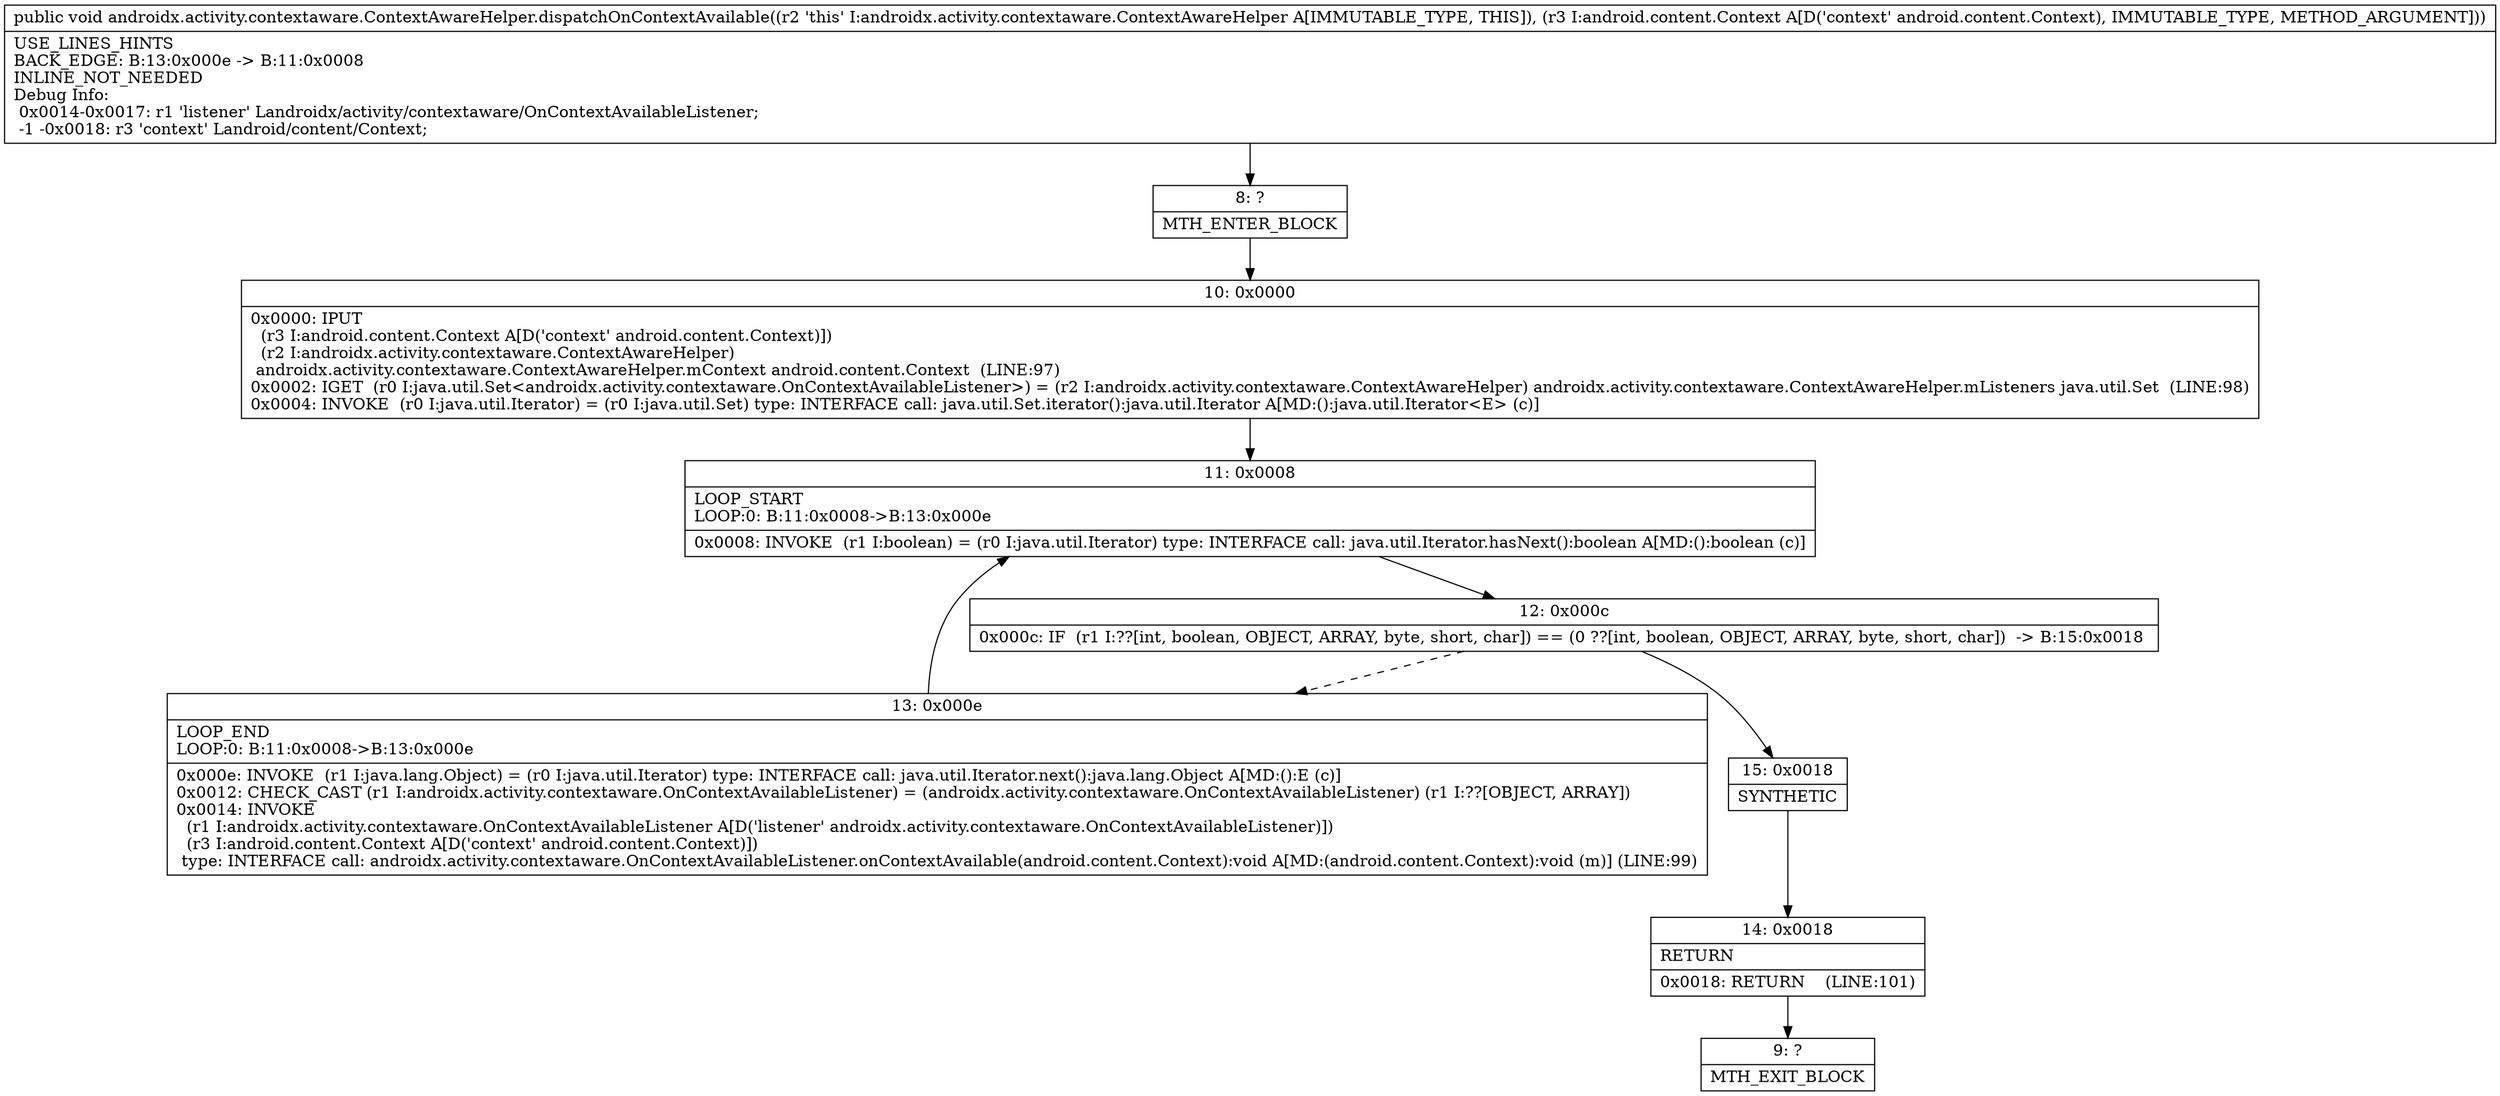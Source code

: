 digraph "CFG forandroidx.activity.contextaware.ContextAwareHelper.dispatchOnContextAvailable(Landroid\/content\/Context;)V" {
Node_8 [shape=record,label="{8\:\ ?|MTH_ENTER_BLOCK\l}"];
Node_10 [shape=record,label="{10\:\ 0x0000|0x0000: IPUT  \l  (r3 I:android.content.Context A[D('context' android.content.Context)])\l  (r2 I:androidx.activity.contextaware.ContextAwareHelper)\l androidx.activity.contextaware.ContextAwareHelper.mContext android.content.Context  (LINE:97)\l0x0002: IGET  (r0 I:java.util.Set\<androidx.activity.contextaware.OnContextAvailableListener\>) = (r2 I:androidx.activity.contextaware.ContextAwareHelper) androidx.activity.contextaware.ContextAwareHelper.mListeners java.util.Set  (LINE:98)\l0x0004: INVOKE  (r0 I:java.util.Iterator) = (r0 I:java.util.Set) type: INTERFACE call: java.util.Set.iterator():java.util.Iterator A[MD:():java.util.Iterator\<E\> (c)]\l}"];
Node_11 [shape=record,label="{11\:\ 0x0008|LOOP_START\lLOOP:0: B:11:0x0008\-\>B:13:0x000e\l|0x0008: INVOKE  (r1 I:boolean) = (r0 I:java.util.Iterator) type: INTERFACE call: java.util.Iterator.hasNext():boolean A[MD:():boolean (c)]\l}"];
Node_12 [shape=record,label="{12\:\ 0x000c|0x000c: IF  (r1 I:??[int, boolean, OBJECT, ARRAY, byte, short, char]) == (0 ??[int, boolean, OBJECT, ARRAY, byte, short, char])  \-\> B:15:0x0018 \l}"];
Node_13 [shape=record,label="{13\:\ 0x000e|LOOP_END\lLOOP:0: B:11:0x0008\-\>B:13:0x000e\l|0x000e: INVOKE  (r1 I:java.lang.Object) = (r0 I:java.util.Iterator) type: INTERFACE call: java.util.Iterator.next():java.lang.Object A[MD:():E (c)]\l0x0012: CHECK_CAST (r1 I:androidx.activity.contextaware.OnContextAvailableListener) = (androidx.activity.contextaware.OnContextAvailableListener) (r1 I:??[OBJECT, ARRAY]) \l0x0014: INVOKE  \l  (r1 I:androidx.activity.contextaware.OnContextAvailableListener A[D('listener' androidx.activity.contextaware.OnContextAvailableListener)])\l  (r3 I:android.content.Context A[D('context' android.content.Context)])\l type: INTERFACE call: androidx.activity.contextaware.OnContextAvailableListener.onContextAvailable(android.content.Context):void A[MD:(android.content.Context):void (m)] (LINE:99)\l}"];
Node_15 [shape=record,label="{15\:\ 0x0018|SYNTHETIC\l}"];
Node_14 [shape=record,label="{14\:\ 0x0018|RETURN\l|0x0018: RETURN    (LINE:101)\l}"];
Node_9 [shape=record,label="{9\:\ ?|MTH_EXIT_BLOCK\l}"];
MethodNode[shape=record,label="{public void androidx.activity.contextaware.ContextAwareHelper.dispatchOnContextAvailable((r2 'this' I:androidx.activity.contextaware.ContextAwareHelper A[IMMUTABLE_TYPE, THIS]), (r3 I:android.content.Context A[D('context' android.content.Context), IMMUTABLE_TYPE, METHOD_ARGUMENT]))  | USE_LINES_HINTS\lBACK_EDGE: B:13:0x000e \-\> B:11:0x0008\lINLINE_NOT_NEEDED\lDebug Info:\l  0x0014\-0x0017: r1 'listener' Landroidx\/activity\/contextaware\/OnContextAvailableListener;\l  \-1 \-0x0018: r3 'context' Landroid\/content\/Context;\l}"];
MethodNode -> Node_8;Node_8 -> Node_10;
Node_10 -> Node_11;
Node_11 -> Node_12;
Node_12 -> Node_13[style=dashed];
Node_12 -> Node_15;
Node_13 -> Node_11;
Node_15 -> Node_14;
Node_14 -> Node_9;
}

